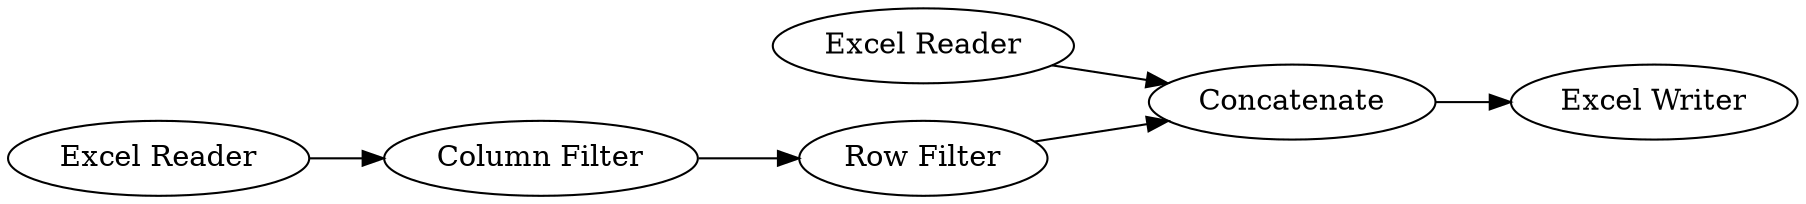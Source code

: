 digraph {
	"5778965590159248845_237" [label="Excel Reader"]
	"5778965590159248845_235" [label=Concatenate]
	"5778965590159248845_238" [label="Excel Writer"]
	"5778965590159248845_239" [label="Row Filter"]
	"5778965590159248845_236" [label="Column Filter"]
	"5778965590159248845_234" [label="Excel Reader"]
	"5778965590159248845_234" -> "5778965590159248845_236"
	"5778965590159248845_235" -> "5778965590159248845_238"
	"5778965590159248845_236" -> "5778965590159248845_239"
	"5778965590159248845_239" -> "5778965590159248845_235"
	"5778965590159248845_237" -> "5778965590159248845_235"
	rankdir=LR
}
